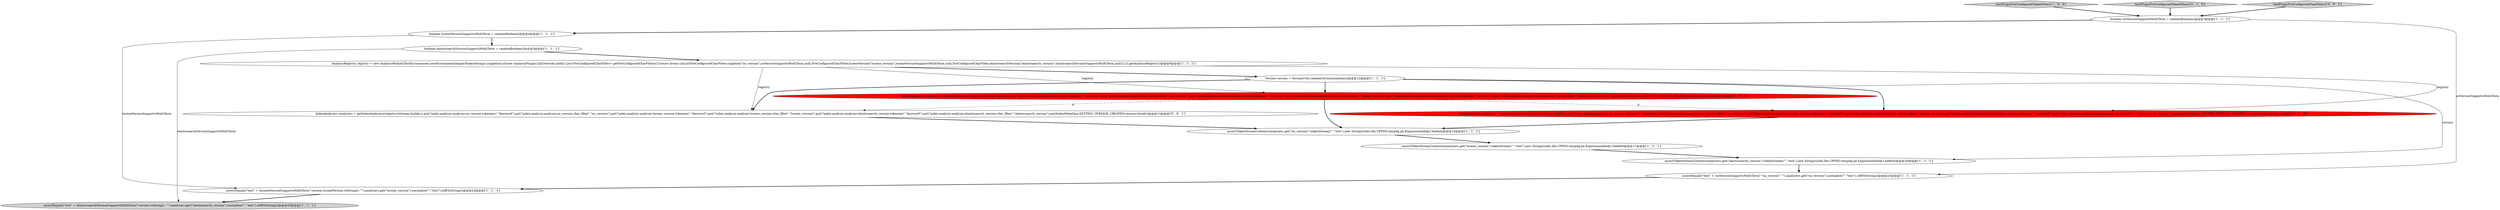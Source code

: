digraph {
3 [style = filled, label = "assertTokenStreamContents(analyzers.get(\"lucene_version\").tokenStream(\"\",\"test\"),new String((((edu.fdu.CPPDG.tinypdg.pe.ExpressionInfo@13eb6b9)@@@17@@@['1', '1', '1']", fillcolor = white, shape = ellipse image = "AAA0AAABBB1BBB"];
12 [style = filled, label = "assertEquals(\"test\" + (luceneVersionSupportsMultiTerm? version.luceneVersion.toString(): \"\"),analyzers.get(\"lucene_version\").normalize(\"\",\"test\").utf8ToString())@@@24@@@['1', '1', '1']", fillcolor = white, shape = ellipse image = "AAA0AAABBB1BBB"];
11 [style = filled, label = "assertTokenStreamContents(analyzers.get(\"no_version\").tokenStream(\"\",\"test\"),new String((((edu.fdu.CPPDG.tinypdg.pe.ExpressionInfo@13eb6aa)@@@14@@@['1', '1', '1']", fillcolor = white, shape = ellipse image = "AAA0AAABBB1BBB"];
1 [style = filled, label = "assertTokenStreamContents(analyzers.get(\"elasticsearch_version\").tokenStream(\"\",\"test\"),new String((((edu.fdu.CPPDG.tinypdg.pe.ExpressionInfo@13eb6cd)@@@20@@@['1', '1', '1']", fillcolor = white, shape = ellipse image = "AAA0AAABBB1BBB"];
4 [style = filled, label = "boolean noVersionSupportsMultiTerm = randomBoolean()@@@3@@@['1', '1', '1']", fillcolor = white, shape = ellipse image = "AAA0AAABBB1BBB"];
2 [style = filled, label = "Version version = VersionUtils.randomVersion(random())@@@12@@@['1', '1', '1']", fillcolor = white, shape = ellipse image = "AAA0AAABBB1BBB"];
6 [style = filled, label = "testPluginPreConfiguredTokenFilters['1', '0', '0']", fillcolor = lightgray, shape = diamond image = "AAA0AAABBB1BBB"];
5 [style = filled, label = "assertEquals(\"test\" + (elasticsearchVersionSupportsMultiTerm? version.toString(): \"\"),analyzers.get(\"elasticsearch_version\").normalize(\"\",\"test\").utf8ToString())@@@25@@@['1', '1', '1']", fillcolor = lightgray, shape = ellipse image = "AAA0AAABBB1BBB"];
10 [style = filled, label = "IndexAnalyzers analyzers = getIndexAnalyzers(registry,Settings.builder().put(\"index.analysis.analyzer.no_version.tokenizer\",\"keyword\").put(\"index.analysis.analyzer.no_version.filter\",\"no_version\").put(\"index.analysis.analyzer.lucene_version.tokenizer\",\"keyword\").put(\"index.analysis.analyzer.lucene_version.filter\",\"lucene_version\").put(\"index.analysis.analyzer.elasticsearch_version.tokenizer\",\"keyword\").put(\"index.analysis.analyzer.elasticsearch_version.filter\",\"elasticsearch_version\").put(IndexMetaData.SETTING_VERSION_CREATED,version).build())@@@13@@@['1', '0', '0']", fillcolor = red, shape = ellipse image = "AAA1AAABBB1BBB"];
14 [style = filled, label = "testPluginPreConfiguredTokenFilters['0', '1', '0']", fillcolor = lightgray, shape = diamond image = "AAA0AAABBB2BBB"];
0 [style = filled, label = "assertEquals(\"test\" + (noVersionSupportsMultiTerm? \"no_version\": \"\"),analyzers.get(\"no_version\").normalize(\"\",\"test\").utf8ToString())@@@23@@@['1', '1', '1']", fillcolor = white, shape = ellipse image = "AAA0AAABBB1BBB"];
8 [style = filled, label = "AnalysisRegistry registry = new AnalysisModule(TestEnvironment.newEnvironment(emptyNodeSettings),singletonList(new AnalysisPlugin(){@Override public List<PreConfiguredCharFilter> getPreConfiguredCharFilters(){return Arrays.asList(PreConfiguredCharFilter.singleton(\"no_version\",noVersionSupportsMultiTerm,null),PreConfiguredCharFilter.luceneVersion(\"lucene_version\",luceneVersionSupportsMultiTerm,null),PreConfiguredCharFilter.elasticsearchVersion(\"elasticsearch_version\",elasticsearchVersionSupportsMultiTerm,null))}})).getAnalysisRegistry()@@@6@@@['1', '1', '1']", fillcolor = white, shape = ellipse image = "AAA0AAABBB1BBB"];
13 [style = filled, label = "IndexAnalyzers analyzers = getIndexAnalyzers(registry,Settings.builder().put(\"index.analysis.analyzer.no_version.tokenizer\",\"standard\").put(\"index.analysis.analyzer.no_version.filter\",\"no_version\").put(\"index.analysis.analyzer.lucene_version.tokenizer\",\"standard\").put(\"index.analysis.analyzer.lucene_version.filter\",\"lucene_version\").put(\"index.analysis.analyzer.elasticsearch_version.tokenizer\",\"standard\").put(\"index.analysis.analyzer.elasticsearch_version.filter\",\"elasticsearch_version\").put(IndexMetaData.SETTING_VERSION_CREATED,version).build())@@@13@@@['0', '1', '0']", fillcolor = red, shape = ellipse image = "AAA1AAABBB2BBB"];
9 [style = filled, label = "boolean luceneVersionSupportsMultiTerm = randomBoolean()@@@4@@@['1', '1', '1']", fillcolor = white, shape = ellipse image = "AAA0AAABBB1BBB"];
16 [style = filled, label = "testPluginPreConfiguredCharFilters['0', '0', '1']", fillcolor = lightgray, shape = diamond image = "AAA0AAABBB3BBB"];
7 [style = filled, label = "boolean elasticsearchVersionSupportsMultiTerm = randomBoolean()@@@5@@@['1', '1', '1']", fillcolor = white, shape = ellipse image = "AAA0AAABBB1BBB"];
15 [style = filled, label = "IndexAnalyzers analyzers = getIndexAnalyzers(registry,Settings.builder().put(\"index.analysis.analyzer.no_version.tokenizer\",\"keyword\").put(\"index.analysis.analyzer.no_version.char_filter\",\"no_version\").put(\"index.analysis.analyzer.lucene_version.tokenizer\",\"keyword\").put(\"index.analysis.analyzer.lucene_version.char_filter\",\"lucene_version\").put(\"index.analysis.analyzer.elasticsearch_version.tokenizer\",\"keyword\").put(\"index.analysis.analyzer.elasticsearch_version.char_filter\",\"elasticsearch_version\").put(IndexMetaData.SETTING_VERSION_CREATED,version).build())@@@13@@@['0', '0', '1']", fillcolor = white, shape = ellipse image = "AAA0AAABBB3BBB"];
10->15 [style = dashed, label="0"];
4->9 [style = bold, label=""];
8->15 [style = solid, label="registry"];
4->0 [style = solid, label="noVersionSupportsMultiTerm"];
12->5 [style = bold, label=""];
8->10 [style = solid, label="registry"];
3->1 [style = bold, label=""];
8->13 [style = solid, label="registry"];
0->12 [style = bold, label=""];
9->12 [style = solid, label="luceneVersionSupportsMultiTerm"];
1->0 [style = bold, label=""];
10->13 [style = dashed, label="0"];
9->7 [style = bold, label=""];
7->8 [style = bold, label=""];
2->10 [style = bold, label=""];
13->11 [style = bold, label=""];
2->13 [style = bold, label=""];
6->4 [style = bold, label=""];
2->1 [style = solid, label="version"];
15->11 [style = bold, label=""];
8->2 [style = bold, label=""];
11->3 [style = bold, label=""];
7->5 [style = solid, label="elasticsearchVersionSupportsMultiTerm"];
2->15 [style = bold, label=""];
16->4 [style = bold, label=""];
14->4 [style = bold, label=""];
10->11 [style = bold, label=""];
}
